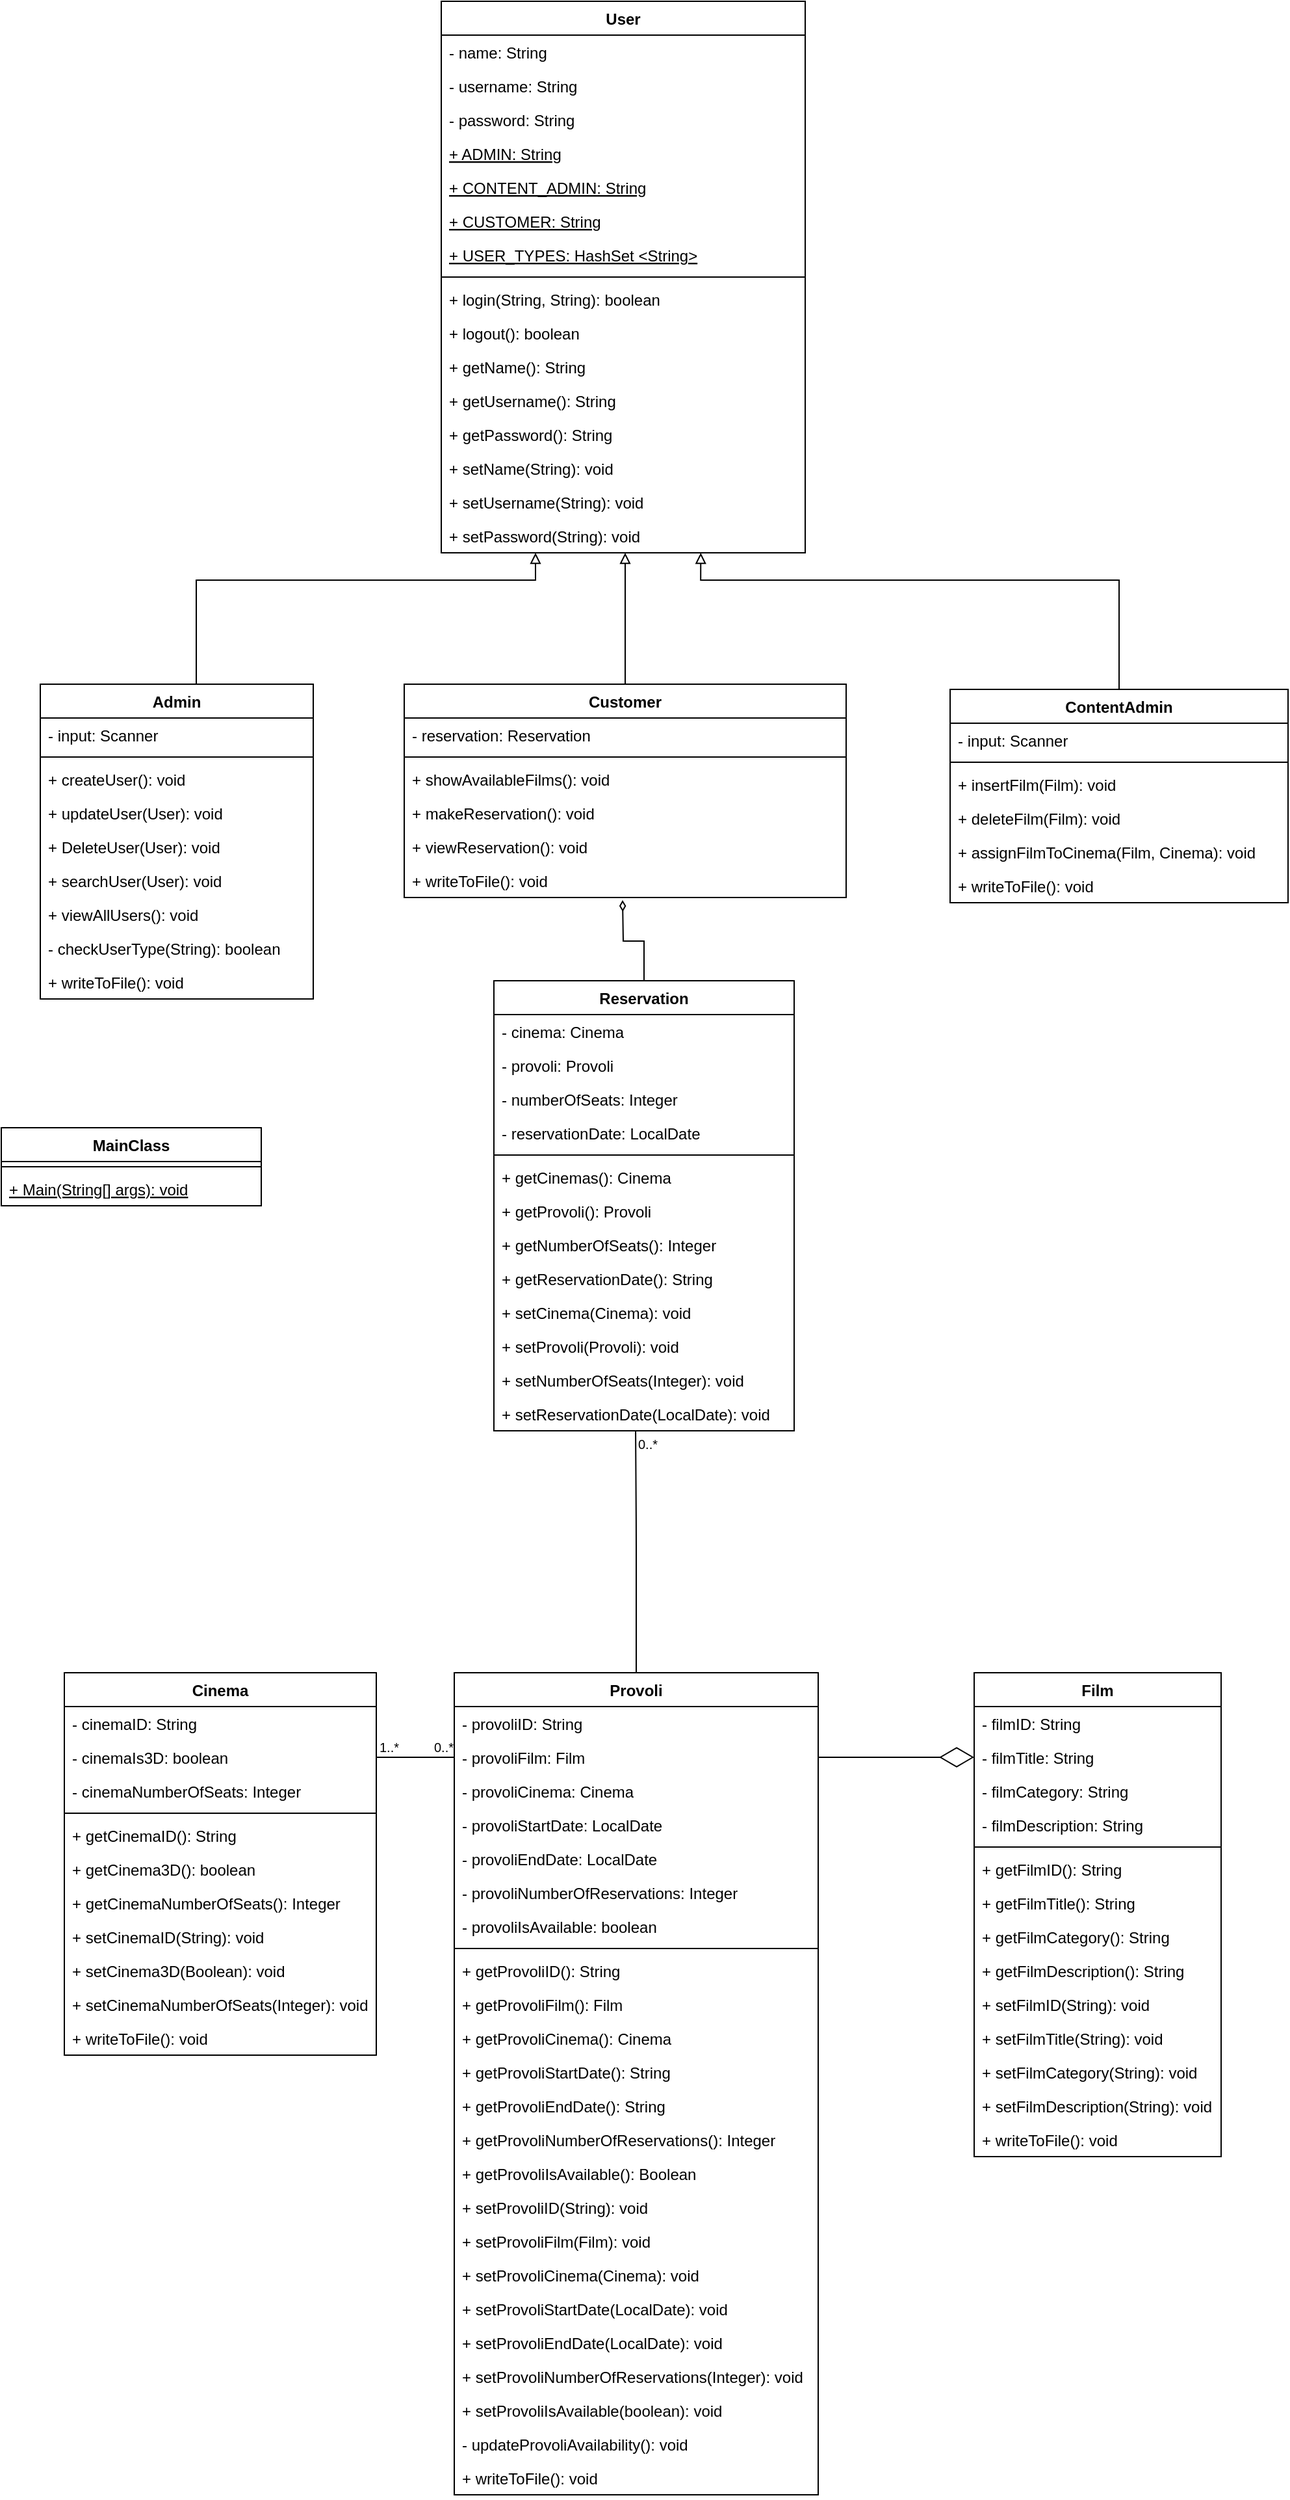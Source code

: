 <mxfile version="10.6.0" type="device"><diagram id="qwvoST2ncZO9OrBFlEd7" name="Page-1"><mxGraphModel dx="1394" dy="764" grid="1" gridSize="10" guides="1" tooltips="1" connect="1" arrows="1" fold="1" page="1" pageScale="1" pageWidth="1100" pageHeight="850" math="0" shadow="0"><root><mxCell id="0"/><mxCell id="1" parent="0"/><mxCell id="IVMaUXdnvYSou14HcgzQ-4" value="User" style="swimlane;fontStyle=1;align=center;verticalAlign=top;childLayout=stackLayout;horizontal=1;startSize=26;horizontalStack=0;resizeParent=1;resizeParentMax=0;resizeLast=0;collapsible=1;marginBottom=0;" parent="1" vertex="1"><mxGeometry x="408.5" y="9" width="280" height="424" as="geometry"/></mxCell><mxCell id="IVMaUXdnvYSou14HcgzQ-5" value="- name: String" style="text;strokeColor=none;fillColor=none;align=left;verticalAlign=top;spacingLeft=4;spacingRight=4;overflow=hidden;rotatable=0;points=[[0,0.5],[1,0.5]];portConstraint=eastwest;" parent="IVMaUXdnvYSou14HcgzQ-4" vertex="1"><mxGeometry y="26" width="280" height="26" as="geometry"/></mxCell><mxCell id="IVMaUXdnvYSou14HcgzQ-8" value="- username: String" style="text;strokeColor=none;fillColor=none;align=left;verticalAlign=top;spacingLeft=4;spacingRight=4;overflow=hidden;rotatable=0;points=[[0,0.5],[1,0.5]];portConstraint=eastwest;" parent="IVMaUXdnvYSou14HcgzQ-4" vertex="1"><mxGeometry y="52" width="280" height="26" as="geometry"/></mxCell><mxCell id="IVMaUXdnvYSou14HcgzQ-9" value="- password: String" style="text;strokeColor=none;fillColor=none;align=left;verticalAlign=top;spacingLeft=4;spacingRight=4;overflow=hidden;rotatable=0;points=[[0,0.5],[1,0.5]];portConstraint=eastwest;" parent="IVMaUXdnvYSou14HcgzQ-4" vertex="1"><mxGeometry y="78" width="280" height="26" as="geometry"/></mxCell><mxCell id="fWXjDu-V77-RzSehtGlZ-1" value="+ ADMIN: String" style="text;strokeColor=none;fillColor=none;align=left;verticalAlign=top;spacingLeft=4;spacingRight=4;overflow=hidden;rotatable=0;points=[[0,0.5],[1,0.5]];portConstraint=eastwest;fontStyle=4" parent="IVMaUXdnvYSou14HcgzQ-4" vertex="1"><mxGeometry y="104" width="280" height="26" as="geometry"/></mxCell><mxCell id="fWXjDu-V77-RzSehtGlZ-4" value="+ CONTENT_ADMIN: String" style="text;strokeColor=none;fillColor=none;align=left;verticalAlign=top;spacingLeft=4;spacingRight=4;overflow=hidden;rotatable=0;points=[[0,0.5],[1,0.5]];portConstraint=eastwest;fontStyle=4" parent="IVMaUXdnvYSou14HcgzQ-4" vertex="1"><mxGeometry y="130" width="280" height="26" as="geometry"/></mxCell><mxCell id="fWXjDu-V77-RzSehtGlZ-5" value="+ CUSTOMER: String" style="text;strokeColor=none;fillColor=none;align=left;verticalAlign=top;spacingLeft=4;spacingRight=4;overflow=hidden;rotatable=0;points=[[0,0.5],[1,0.5]];portConstraint=eastwest;fontStyle=4" parent="IVMaUXdnvYSou14HcgzQ-4" vertex="1"><mxGeometry y="156" width="280" height="26" as="geometry"/></mxCell><mxCell id="fWXjDu-V77-RzSehtGlZ-6" value="+ USER_TYPES: HashSet &lt;String&gt;" style="text;strokeColor=none;fillColor=none;align=left;verticalAlign=top;spacingLeft=4;spacingRight=4;overflow=hidden;rotatable=0;points=[[0,0.5],[1,0.5]];portConstraint=eastwest;fontStyle=4" parent="IVMaUXdnvYSou14HcgzQ-4" vertex="1"><mxGeometry y="182" width="280" height="26" as="geometry"/></mxCell><mxCell id="IVMaUXdnvYSou14HcgzQ-6" value="" style="line;strokeWidth=1;fillColor=none;align=left;verticalAlign=middle;spacingTop=-1;spacingLeft=3;spacingRight=3;rotatable=0;labelPosition=right;points=[];portConstraint=eastwest;" parent="IVMaUXdnvYSou14HcgzQ-4" vertex="1"><mxGeometry y="208" width="280" height="8" as="geometry"/></mxCell><mxCell id="IVMaUXdnvYSou14HcgzQ-7" value="+ login(String, String): boolean" style="text;strokeColor=none;fillColor=none;align=left;verticalAlign=top;spacingLeft=4;spacingRight=4;overflow=hidden;rotatable=0;points=[[0,0.5],[1,0.5]];portConstraint=eastwest;" parent="IVMaUXdnvYSou14HcgzQ-4" vertex="1"><mxGeometry y="216" width="280" height="26" as="geometry"/></mxCell><mxCell id="IVMaUXdnvYSou14HcgzQ-10" value="+ logout(): boolean" style="text;strokeColor=none;fillColor=none;align=left;verticalAlign=top;spacingLeft=4;spacingRight=4;overflow=hidden;rotatable=0;points=[[0,0.5],[1,0.5]];portConstraint=eastwest;" parent="IVMaUXdnvYSou14HcgzQ-4" vertex="1"><mxGeometry y="242" width="280" height="26" as="geometry"/></mxCell><mxCell id="IVMaUXdnvYSou14HcgzQ-11" value="+ getName(): String" style="text;strokeColor=none;fillColor=none;align=left;verticalAlign=top;spacingLeft=4;spacingRight=4;overflow=hidden;rotatable=0;points=[[0,0.5],[1,0.5]];portConstraint=eastwest;" parent="IVMaUXdnvYSou14HcgzQ-4" vertex="1"><mxGeometry y="268" width="280" height="26" as="geometry"/></mxCell><mxCell id="IVMaUXdnvYSou14HcgzQ-12" value="+ getUsername(): String" style="text;strokeColor=none;fillColor=none;align=left;verticalAlign=top;spacingLeft=4;spacingRight=4;overflow=hidden;rotatable=0;points=[[0,0.5],[1,0.5]];portConstraint=eastwest;" parent="IVMaUXdnvYSou14HcgzQ-4" vertex="1"><mxGeometry y="294" width="280" height="26" as="geometry"/></mxCell><mxCell id="IVMaUXdnvYSou14HcgzQ-17" value="+ getPassword(): String" style="text;strokeColor=none;fillColor=none;align=left;verticalAlign=top;spacingLeft=4;spacingRight=4;overflow=hidden;rotatable=0;points=[[0,0.5],[1,0.5]];portConstraint=eastwest;" parent="IVMaUXdnvYSou14HcgzQ-4" vertex="1"><mxGeometry y="320" width="280" height="26" as="geometry"/></mxCell><mxCell id="IVMaUXdnvYSou14HcgzQ-18" value="+ setName(String): void" style="text;strokeColor=none;fillColor=none;align=left;verticalAlign=top;spacingLeft=4;spacingRight=4;overflow=hidden;rotatable=0;points=[[0,0.5],[1,0.5]];portConstraint=eastwest;" parent="IVMaUXdnvYSou14HcgzQ-4" vertex="1"><mxGeometry y="346" width="280" height="26" as="geometry"/></mxCell><mxCell id="IVMaUXdnvYSou14HcgzQ-24" value="+ setUsername(String): void" style="text;strokeColor=none;fillColor=none;align=left;verticalAlign=top;spacingLeft=4;spacingRight=4;overflow=hidden;rotatable=0;points=[[0,0.5],[1,0.5]];portConstraint=eastwest;" parent="IVMaUXdnvYSou14HcgzQ-4" vertex="1"><mxGeometry y="372" width="280" height="26" as="geometry"/></mxCell><mxCell id="IVMaUXdnvYSou14HcgzQ-25" value="+ setPassword(String): void" style="text;strokeColor=none;fillColor=none;align=left;verticalAlign=top;spacingLeft=4;spacingRight=4;overflow=hidden;rotatable=0;points=[[0,0.5],[1,0.5]];portConstraint=eastwest;" parent="IVMaUXdnvYSou14HcgzQ-4" vertex="1"><mxGeometry y="398" width="280" height="26" as="geometry"/></mxCell><mxCell id="IVMaUXdnvYSou14HcgzQ-60" style="edgeStyle=orthogonalEdgeStyle;rounded=0;orthogonalLoop=1;jettySize=auto;html=1;exitX=0.5;exitY=0;exitDx=0;exitDy=0;endArrow=block;endFill=0;fontSize=100;" parent="1" source="IVMaUXdnvYSou14HcgzQ-26" target="IVMaUXdnvYSou14HcgzQ-4" edge="1"><mxGeometry relative="1" as="geometry"><Array as="points"><mxPoint x="550" y="466"/><mxPoint x="550" y="466"/></Array></mxGeometry></mxCell><mxCell id="IVMaUXdnvYSou14HcgzQ-26" value="Customer" style="swimlane;fontStyle=1;align=center;verticalAlign=top;childLayout=stackLayout;horizontal=1;startSize=26;horizontalStack=0;resizeParent=1;resizeParentMax=0;resizeLast=0;collapsible=1;marginBottom=0;" parent="1" vertex="1"><mxGeometry x="380" y="534" width="340" height="164" as="geometry"/></mxCell><mxCell id="IVMaUXdnvYSou14HcgzQ-27" value="- reservation: Reservation" style="text;strokeColor=none;fillColor=none;align=left;verticalAlign=top;spacingLeft=4;spacingRight=4;overflow=hidden;rotatable=0;points=[[0,0.5],[1,0.5]];portConstraint=eastwest;" parent="IVMaUXdnvYSou14HcgzQ-26" vertex="1"><mxGeometry y="26" width="340" height="26" as="geometry"/></mxCell><mxCell id="IVMaUXdnvYSou14HcgzQ-28" value="" style="line;strokeWidth=1;fillColor=none;align=left;verticalAlign=middle;spacingTop=-1;spacingLeft=3;spacingRight=3;rotatable=0;labelPosition=right;points=[];portConstraint=eastwest;" parent="IVMaUXdnvYSou14HcgzQ-26" vertex="1"><mxGeometry y="52" width="340" height="8" as="geometry"/></mxCell><mxCell id="IVMaUXdnvYSou14HcgzQ-29" value="+ showAvailableFilms(): void" style="text;strokeColor=none;fillColor=none;align=left;verticalAlign=top;spacingLeft=4;spacingRight=4;overflow=hidden;rotatable=0;points=[[0,0.5],[1,0.5]];portConstraint=eastwest;" parent="IVMaUXdnvYSou14HcgzQ-26" vertex="1"><mxGeometry y="60" width="340" height="26" as="geometry"/></mxCell><mxCell id="IVMaUXdnvYSou14HcgzQ-36" value="+ makeReservation(): void" style="text;strokeColor=none;fillColor=none;align=left;verticalAlign=top;spacingLeft=4;spacingRight=4;overflow=hidden;rotatable=0;points=[[0,0.5],[1,0.5]];portConstraint=eastwest;" parent="IVMaUXdnvYSou14HcgzQ-26" vertex="1"><mxGeometry y="86" width="340" height="26" as="geometry"/></mxCell><mxCell id="IVMaUXdnvYSou14HcgzQ-37" value="+ viewReservation(): void" style="text;strokeColor=none;fillColor=none;align=left;verticalAlign=top;spacingLeft=4;spacingRight=4;overflow=hidden;rotatable=0;points=[[0,0.5],[1,0.5]];portConstraint=eastwest;" parent="IVMaUXdnvYSou14HcgzQ-26" vertex="1"><mxGeometry y="112" width="340" height="26" as="geometry"/></mxCell><mxCell id="fWXjDu-V77-RzSehtGlZ-41" value="+ writeToFile(): void" style="text;strokeColor=none;fillColor=none;align=left;verticalAlign=top;spacingLeft=4;spacingRight=4;overflow=hidden;rotatable=0;points=[[0,0.5],[1,0.5]];portConstraint=eastwest;" parent="IVMaUXdnvYSou14HcgzQ-26" vertex="1"><mxGeometry y="138" width="340" height="26" as="geometry"/></mxCell><mxCell id="fWXjDu-V77-RzSehtGlZ-29" style="edgeStyle=orthogonalEdgeStyle;rounded=0;orthogonalLoop=1;jettySize=auto;html=1;exitX=0.5;exitY=0;exitDx=0;exitDy=0;entryX=0.713;entryY=1;entryDx=0;entryDy=0;entryPerimeter=0;endArrow=block;endFill=0;" parent="1" source="IVMaUXdnvYSou14HcgzQ-38" target="IVMaUXdnvYSou14HcgzQ-25" edge="1"><mxGeometry relative="1" as="geometry"><Array as="points"><mxPoint x="930" y="454"/><mxPoint x="608" y="454"/></Array></mxGeometry></mxCell><mxCell id="IVMaUXdnvYSou14HcgzQ-38" value="ContentAdmin" style="swimlane;fontStyle=1;align=center;verticalAlign=top;childLayout=stackLayout;horizontal=1;startSize=26;horizontalStack=0;resizeParent=1;resizeParentMax=0;resizeLast=0;collapsible=1;marginBottom=0;" parent="1" vertex="1"><mxGeometry x="800" y="538" width="260" height="164" as="geometry"/></mxCell><mxCell id="fWXjDu-V77-RzSehtGlZ-14" value="- input: Scanner" style="text;strokeColor=none;fillColor=none;align=left;verticalAlign=top;spacingLeft=4;spacingRight=4;overflow=hidden;rotatable=0;points=[[0,0.5],[1,0.5]];portConstraint=eastwest;" parent="IVMaUXdnvYSou14HcgzQ-38" vertex="1"><mxGeometry y="26" width="260" height="26" as="geometry"/></mxCell><mxCell id="IVMaUXdnvYSou14HcgzQ-40" value="" style="line;strokeWidth=1;fillColor=none;align=left;verticalAlign=middle;spacingTop=-1;spacingLeft=3;spacingRight=3;rotatable=0;labelPosition=right;points=[];portConstraint=eastwest;" parent="IVMaUXdnvYSou14HcgzQ-38" vertex="1"><mxGeometry y="52" width="260" height="8" as="geometry"/></mxCell><mxCell id="IVMaUXdnvYSou14HcgzQ-41" value="+ insertFilm(Film): void" style="text;strokeColor=none;fillColor=none;align=left;verticalAlign=top;spacingLeft=4;spacingRight=4;overflow=hidden;rotatable=0;points=[[0,0.5],[1,0.5]];portConstraint=eastwest;" parent="IVMaUXdnvYSou14HcgzQ-38" vertex="1"><mxGeometry y="60" width="260" height="26" as="geometry"/></mxCell><mxCell id="IVMaUXdnvYSou14HcgzQ-42" value="+ deleteFilm(Film): void" style="text;strokeColor=none;fillColor=none;align=left;verticalAlign=top;spacingLeft=4;spacingRight=4;overflow=hidden;rotatable=0;points=[[0,0.5],[1,0.5]];portConstraint=eastwest;" parent="IVMaUXdnvYSou14HcgzQ-38" vertex="1"><mxGeometry y="86" width="260" height="26" as="geometry"/></mxCell><mxCell id="IVMaUXdnvYSou14HcgzQ-43" value="+ assignFilmToCinema(Film, Cinema): void" style="text;strokeColor=none;fillColor=none;align=left;verticalAlign=top;spacingLeft=4;spacingRight=4;overflow=hidden;rotatable=0;points=[[0,0.5],[1,0.5]];portConstraint=eastwest;" parent="IVMaUXdnvYSou14HcgzQ-38" vertex="1"><mxGeometry y="112" width="260" height="26" as="geometry"/></mxCell><mxCell id="fWXjDu-V77-RzSehtGlZ-42" value="+ writeToFile(): void" style="text;strokeColor=none;fillColor=none;align=left;verticalAlign=top;spacingLeft=4;spacingRight=4;overflow=hidden;rotatable=0;points=[[0,0.5],[1,0.5]];portConstraint=eastwest;" parent="IVMaUXdnvYSou14HcgzQ-38" vertex="1"><mxGeometry y="138" width="260" height="26" as="geometry"/></mxCell><mxCell id="IVMaUXdnvYSou14HcgzQ-62" style="edgeStyle=orthogonalEdgeStyle;rounded=0;orthogonalLoop=1;jettySize=auto;html=1;exitX=0.5;exitY=0;exitDx=0;exitDy=0;endArrow=block;endFill=0;fontSize=100;" parent="1" source="IVMaUXdnvYSou14HcgzQ-45" target="IVMaUXdnvYSou14HcgzQ-25" edge="1"><mxGeometry relative="1" as="geometry"><mxPoint x="481" y="403" as="targetPoint"/><Array as="points"><mxPoint x="220" y="534"/><mxPoint x="220" y="454"/><mxPoint x="481" y="454"/></Array></mxGeometry></mxCell><mxCell id="IVMaUXdnvYSou14HcgzQ-45" value="Admin" style="swimlane;fontStyle=1;align=center;verticalAlign=top;childLayout=stackLayout;horizontal=1;startSize=26;horizontalStack=0;resizeParent=1;resizeParentMax=0;resizeLast=0;collapsible=1;marginBottom=0;" parent="1" vertex="1"><mxGeometry x="100" y="534" width="210" height="242" as="geometry"/></mxCell><mxCell id="fWXjDu-V77-RzSehtGlZ-9" value="- input: Scanner" style="text;strokeColor=none;fillColor=none;align=left;verticalAlign=top;spacingLeft=4;spacingRight=4;overflow=hidden;rotatable=0;points=[[0,0.5],[1,0.5]];portConstraint=eastwest;" parent="IVMaUXdnvYSou14HcgzQ-45" vertex="1"><mxGeometry y="26" width="210" height="26" as="geometry"/></mxCell><mxCell id="IVMaUXdnvYSou14HcgzQ-47" value="" style="line;strokeWidth=1;fillColor=none;align=left;verticalAlign=middle;spacingTop=-1;spacingLeft=3;spacingRight=3;rotatable=0;labelPosition=right;points=[];portConstraint=eastwest;" parent="IVMaUXdnvYSou14HcgzQ-45" vertex="1"><mxGeometry y="52" width="210" height="8" as="geometry"/></mxCell><mxCell id="IVMaUXdnvYSou14HcgzQ-48" value="+ createUser(): void" style="text;strokeColor=none;fillColor=none;align=left;verticalAlign=top;spacingLeft=4;spacingRight=4;overflow=hidden;rotatable=0;points=[[0,0.5],[1,0.5]];portConstraint=eastwest;" parent="IVMaUXdnvYSou14HcgzQ-45" vertex="1"><mxGeometry y="60" width="210" height="26" as="geometry"/></mxCell><mxCell id="IVMaUXdnvYSou14HcgzQ-49" value="+ updateUser(User): void" style="text;strokeColor=none;fillColor=none;align=left;verticalAlign=top;spacingLeft=4;spacingRight=4;overflow=hidden;rotatable=0;points=[[0,0.5],[1,0.5]];portConstraint=eastwest;" parent="IVMaUXdnvYSou14HcgzQ-45" vertex="1"><mxGeometry y="86" width="210" height="26" as="geometry"/></mxCell><mxCell id="IVMaUXdnvYSou14HcgzQ-50" value="+ DeleteUser(User): void" style="text;strokeColor=none;fillColor=none;align=left;verticalAlign=top;spacingLeft=4;spacingRight=4;overflow=hidden;rotatable=0;points=[[0,0.5],[1,0.5]];portConstraint=eastwest;" parent="IVMaUXdnvYSou14HcgzQ-45" vertex="1"><mxGeometry y="112" width="210" height="26" as="geometry"/></mxCell><mxCell id="IVMaUXdnvYSou14HcgzQ-51" value="+ searchUser(User): void" style="text;strokeColor=none;fillColor=none;align=left;verticalAlign=top;spacingLeft=4;spacingRight=4;overflow=hidden;rotatable=0;points=[[0,0.5],[1,0.5]];portConstraint=eastwest;" parent="IVMaUXdnvYSou14HcgzQ-45" vertex="1"><mxGeometry y="138" width="210" height="26" as="geometry"/></mxCell><mxCell id="IVMaUXdnvYSou14HcgzQ-52" value="+ viewAllUsers(): void" style="text;strokeColor=none;fillColor=none;align=left;verticalAlign=top;spacingLeft=4;spacingRight=4;overflow=hidden;rotatable=0;points=[[0,0.5],[1,0.5]];portConstraint=eastwest;" parent="IVMaUXdnvYSou14HcgzQ-45" vertex="1"><mxGeometry y="164" width="210" height="26" as="geometry"/></mxCell><mxCell id="fWXjDu-V77-RzSehtGlZ-11" value="- checkUserType(String): boolean" style="text;strokeColor=none;fillColor=none;align=left;verticalAlign=top;spacingLeft=4;spacingRight=4;overflow=hidden;rotatable=0;points=[[0,0.5],[1,0.5]];portConstraint=eastwest;" parent="IVMaUXdnvYSou14HcgzQ-45" vertex="1"><mxGeometry y="190" width="210" height="26" as="geometry"/></mxCell><mxCell id="fWXjDu-V77-RzSehtGlZ-39" value="+ writeToFile(): void" style="text;strokeColor=none;fillColor=none;align=left;verticalAlign=top;spacingLeft=4;spacingRight=4;overflow=hidden;rotatable=0;points=[[0,0.5],[1,0.5]];portConstraint=eastwest;" parent="IVMaUXdnvYSou14HcgzQ-45" vertex="1"><mxGeometry y="216" width="210" height="26" as="geometry"/></mxCell><mxCell id="IVMaUXdnvYSou14HcgzQ-64" value="Film" style="swimlane;fontStyle=1;align=center;verticalAlign=top;childLayout=stackLayout;horizontal=1;startSize=26;horizontalStack=0;resizeParent=1;resizeParentMax=0;resizeLast=0;collapsible=1;marginBottom=0;fontSize=12;" parent="1" vertex="1"><mxGeometry x="818.5" y="1294" width="190" height="372" as="geometry"/></mxCell><mxCell id="IVMaUXdnvYSou14HcgzQ-65" value="- filmID: String" style="text;strokeColor=none;fillColor=none;align=left;verticalAlign=top;spacingLeft=4;spacingRight=4;overflow=hidden;rotatable=0;points=[[0,0.5],[1,0.5]];portConstraint=eastwest;" parent="IVMaUXdnvYSou14HcgzQ-64" vertex="1"><mxGeometry y="26" width="190" height="26" as="geometry"/></mxCell><mxCell id="IVMaUXdnvYSou14HcgzQ-69" value="- filmTitle: String" style="text;strokeColor=none;fillColor=none;align=left;verticalAlign=top;spacingLeft=4;spacingRight=4;overflow=hidden;rotatable=0;points=[[0,0.5],[1,0.5]];portConstraint=eastwest;" parent="IVMaUXdnvYSou14HcgzQ-64" vertex="1"><mxGeometry y="52" width="190" height="26" as="geometry"/></mxCell><mxCell id="IVMaUXdnvYSou14HcgzQ-70" value="- filmCategory: String" style="text;strokeColor=none;fillColor=none;align=left;verticalAlign=top;spacingLeft=4;spacingRight=4;overflow=hidden;rotatable=0;points=[[0,0.5],[1,0.5]];portConstraint=eastwest;" parent="IVMaUXdnvYSou14HcgzQ-64" vertex="1"><mxGeometry y="78" width="190" height="26" as="geometry"/></mxCell><mxCell id="IVMaUXdnvYSou14HcgzQ-71" value="- filmDescription: String" style="text;strokeColor=none;fillColor=none;align=left;verticalAlign=top;spacingLeft=4;spacingRight=4;overflow=hidden;rotatable=0;points=[[0,0.5],[1,0.5]];portConstraint=eastwest;" parent="IVMaUXdnvYSou14HcgzQ-64" vertex="1"><mxGeometry y="104" width="190" height="26" as="geometry"/></mxCell><mxCell id="IVMaUXdnvYSou14HcgzQ-66" value="" style="line;strokeWidth=1;fillColor=none;align=left;verticalAlign=middle;spacingTop=-1;spacingLeft=3;spacingRight=3;rotatable=0;labelPosition=right;points=[];portConstraint=eastwest;" parent="IVMaUXdnvYSou14HcgzQ-64" vertex="1"><mxGeometry y="130" width="190" height="8" as="geometry"/></mxCell><mxCell id="IVMaUXdnvYSou14HcgzQ-67" value="+ getFilmID(): String" style="text;strokeColor=none;fillColor=none;align=left;verticalAlign=top;spacingLeft=4;spacingRight=4;overflow=hidden;rotatable=0;points=[[0,0.5],[1,0.5]];portConstraint=eastwest;" parent="IVMaUXdnvYSou14HcgzQ-64" vertex="1"><mxGeometry y="138" width="190" height="26" as="geometry"/></mxCell><mxCell id="IVMaUXdnvYSou14HcgzQ-72" value="+ getFilmTitle(): String" style="text;strokeColor=none;fillColor=none;align=left;verticalAlign=top;spacingLeft=4;spacingRight=4;overflow=hidden;rotatable=0;points=[[0,0.5],[1,0.5]];portConstraint=eastwest;" parent="IVMaUXdnvYSou14HcgzQ-64" vertex="1"><mxGeometry y="164" width="190" height="26" as="geometry"/></mxCell><mxCell id="IVMaUXdnvYSou14HcgzQ-73" value="+ getFilmCategory(): String" style="text;strokeColor=none;fillColor=none;align=left;verticalAlign=top;spacingLeft=4;spacingRight=4;overflow=hidden;rotatable=0;points=[[0,0.5],[1,0.5]];portConstraint=eastwest;" parent="IVMaUXdnvYSou14HcgzQ-64" vertex="1"><mxGeometry y="190" width="190" height="26" as="geometry"/></mxCell><mxCell id="IVMaUXdnvYSou14HcgzQ-74" value="+ getFilmDescription(): String" style="text;strokeColor=none;fillColor=none;align=left;verticalAlign=top;spacingLeft=4;spacingRight=4;overflow=hidden;rotatable=0;points=[[0,0.5],[1,0.5]];portConstraint=eastwest;" parent="IVMaUXdnvYSou14HcgzQ-64" vertex="1"><mxGeometry y="216" width="190" height="26" as="geometry"/></mxCell><mxCell id="IVMaUXdnvYSou14HcgzQ-75" value="+ setFilmID(String): void" style="text;strokeColor=none;fillColor=none;align=left;verticalAlign=top;spacingLeft=4;spacingRight=4;overflow=hidden;rotatable=0;points=[[0,0.5],[1,0.5]];portConstraint=eastwest;" parent="IVMaUXdnvYSou14HcgzQ-64" vertex="1"><mxGeometry y="242" width="190" height="26" as="geometry"/></mxCell><mxCell id="IVMaUXdnvYSou14HcgzQ-76" value="+ setFilmTitle(String): void" style="text;strokeColor=none;fillColor=none;align=left;verticalAlign=top;spacingLeft=4;spacingRight=4;overflow=hidden;rotatable=0;points=[[0,0.5],[1,0.5]];portConstraint=eastwest;" parent="IVMaUXdnvYSou14HcgzQ-64" vertex="1"><mxGeometry y="268" width="190" height="26" as="geometry"/></mxCell><mxCell id="IVMaUXdnvYSou14HcgzQ-77" value="+ setFilmCategory(String): void" style="text;strokeColor=none;fillColor=none;align=left;verticalAlign=top;spacingLeft=4;spacingRight=4;overflow=hidden;rotatable=0;points=[[0,0.5],[1,0.5]];portConstraint=eastwest;" parent="IVMaUXdnvYSou14HcgzQ-64" vertex="1"><mxGeometry y="294" width="190" height="26" as="geometry"/></mxCell><mxCell id="IVMaUXdnvYSou14HcgzQ-78" value="+ setFilmDescription(String): void" style="text;strokeColor=none;fillColor=none;align=left;verticalAlign=top;spacingLeft=4;spacingRight=4;overflow=hidden;rotatable=0;points=[[0,0.5],[1,0.5]];portConstraint=eastwest;" parent="IVMaUXdnvYSou14HcgzQ-64" vertex="1"><mxGeometry y="320" width="190" height="26" as="geometry"/></mxCell><mxCell id="fWXjDu-V77-RzSehtGlZ-36" value="+ writeToFile(): void" style="text;strokeColor=none;fillColor=none;align=left;verticalAlign=top;spacingLeft=4;spacingRight=4;overflow=hidden;rotatable=0;points=[[0,0.5],[1,0.5]];portConstraint=eastwest;" parent="IVMaUXdnvYSou14HcgzQ-64" vertex="1"><mxGeometry y="346" width="190" height="26" as="geometry"/></mxCell><mxCell id="IVMaUXdnvYSou14HcgzQ-85" value="Cinema" style="swimlane;fontStyle=1;align=center;verticalAlign=top;childLayout=stackLayout;horizontal=1;startSize=26;horizontalStack=0;resizeParent=1;resizeParentMax=0;resizeLast=0;collapsible=1;marginBottom=0;fontSize=12;" parent="1" vertex="1"><mxGeometry x="118.5" y="1294" width="240" height="294" as="geometry"/></mxCell><mxCell id="IVMaUXdnvYSou14HcgzQ-86" value="- cinemaID: String" style="text;strokeColor=none;fillColor=none;align=left;verticalAlign=top;spacingLeft=4;spacingRight=4;overflow=hidden;rotatable=0;points=[[0,0.5],[1,0.5]];portConstraint=eastwest;" parent="IVMaUXdnvYSou14HcgzQ-85" vertex="1"><mxGeometry y="26" width="240" height="26" as="geometry"/></mxCell><mxCell id="IVMaUXdnvYSou14HcgzQ-89" value="- cinemaIs3D: boolean" style="text;strokeColor=none;fillColor=none;align=left;verticalAlign=top;spacingLeft=4;spacingRight=4;overflow=hidden;rotatable=0;points=[[0,0.5],[1,0.5]];portConstraint=eastwest;" parent="IVMaUXdnvYSou14HcgzQ-85" vertex="1"><mxGeometry y="52" width="240" height="26" as="geometry"/></mxCell><mxCell id="IVMaUXdnvYSou14HcgzQ-90" value="- cinemaNumberOfSeats: Integer" style="text;strokeColor=none;fillColor=none;align=left;verticalAlign=top;spacingLeft=4;spacingRight=4;overflow=hidden;rotatable=0;points=[[0,0.5],[1,0.5]];portConstraint=eastwest;" parent="IVMaUXdnvYSou14HcgzQ-85" vertex="1"><mxGeometry y="78" width="240" height="26" as="geometry"/></mxCell><mxCell id="IVMaUXdnvYSou14HcgzQ-87" value="" style="line;strokeWidth=1;fillColor=none;align=left;verticalAlign=middle;spacingTop=-1;spacingLeft=3;spacingRight=3;rotatable=0;labelPosition=right;points=[];portConstraint=eastwest;" parent="IVMaUXdnvYSou14HcgzQ-85" vertex="1"><mxGeometry y="104" width="240" height="8" as="geometry"/></mxCell><mxCell id="IVMaUXdnvYSou14HcgzQ-88" value="+ getCinemaID(): String" style="text;strokeColor=none;fillColor=none;align=left;verticalAlign=top;spacingLeft=4;spacingRight=4;overflow=hidden;rotatable=0;points=[[0,0.5],[1,0.5]];portConstraint=eastwest;" parent="IVMaUXdnvYSou14HcgzQ-85" vertex="1"><mxGeometry y="112" width="240" height="26" as="geometry"/></mxCell><mxCell id="IVMaUXdnvYSou14HcgzQ-91" value="+ getCinema3D(): boolean" style="text;strokeColor=none;fillColor=none;align=left;verticalAlign=top;spacingLeft=4;spacingRight=4;overflow=hidden;rotatable=0;points=[[0,0.5],[1,0.5]];portConstraint=eastwest;" parent="IVMaUXdnvYSou14HcgzQ-85" vertex="1"><mxGeometry y="138" width="240" height="26" as="geometry"/></mxCell><mxCell id="IVMaUXdnvYSou14HcgzQ-92" value="+ getCinemaNumberOfSeats(): Integer" style="text;strokeColor=none;fillColor=none;align=left;verticalAlign=top;spacingLeft=4;spacingRight=4;overflow=hidden;rotatable=0;points=[[0,0.5],[1,0.5]];portConstraint=eastwest;" parent="IVMaUXdnvYSou14HcgzQ-85" vertex="1"><mxGeometry y="164" width="240" height="26" as="geometry"/></mxCell><mxCell id="IVMaUXdnvYSou14HcgzQ-93" value="+ setCinemaID(String): void" style="text;strokeColor=none;fillColor=none;align=left;verticalAlign=top;spacingLeft=4;spacingRight=4;overflow=hidden;rotatable=0;points=[[0,0.5],[1,0.5]];portConstraint=eastwest;" parent="IVMaUXdnvYSou14HcgzQ-85" vertex="1"><mxGeometry y="190" width="240" height="26" as="geometry"/></mxCell><mxCell id="IVMaUXdnvYSou14HcgzQ-94" value="+ setCinema3D(Boolean): void" style="text;strokeColor=none;fillColor=none;align=left;verticalAlign=top;spacingLeft=4;spacingRight=4;overflow=hidden;rotatable=0;points=[[0,0.5],[1,0.5]];portConstraint=eastwest;" parent="IVMaUXdnvYSou14HcgzQ-85" vertex="1"><mxGeometry y="216" width="240" height="26" as="geometry"/></mxCell><mxCell id="IVMaUXdnvYSou14HcgzQ-95" value="+ setCinemaNumberOfSeats(Integer): void" style="text;strokeColor=none;fillColor=none;align=left;verticalAlign=top;spacingLeft=4;spacingRight=4;overflow=hidden;rotatable=0;points=[[0,0.5],[1,0.5]];portConstraint=eastwest;" parent="IVMaUXdnvYSou14HcgzQ-85" vertex="1"><mxGeometry y="242" width="240" height="26" as="geometry"/></mxCell><mxCell id="fWXjDu-V77-RzSehtGlZ-38" value="+ writeToFile(): void" style="text;strokeColor=none;fillColor=none;align=left;verticalAlign=top;spacingLeft=4;spacingRight=4;overflow=hidden;rotatable=0;points=[[0,0.5],[1,0.5]];portConstraint=eastwest;" parent="IVMaUXdnvYSou14HcgzQ-85" vertex="1"><mxGeometry y="268" width="240" height="26" as="geometry"/></mxCell><mxCell id="IVMaUXdnvYSou14HcgzQ-98" value="Provoli" style="swimlane;fontStyle=1;align=center;verticalAlign=top;childLayout=stackLayout;horizontal=1;startSize=26;horizontalStack=0;resizeParent=1;resizeParentMax=0;resizeLast=0;collapsible=1;marginBottom=0;fontSize=12;" parent="1" vertex="1"><mxGeometry x="418.5" y="1294" width="280" height="632" as="geometry"/></mxCell><mxCell id="IVMaUXdnvYSou14HcgzQ-99" value="- provoliID: String" style="text;strokeColor=none;fillColor=none;align=left;verticalAlign=top;spacingLeft=4;spacingRight=4;overflow=hidden;rotatable=0;points=[[0,0.5],[1,0.5]];portConstraint=eastwest;" parent="IVMaUXdnvYSou14HcgzQ-98" vertex="1"><mxGeometry y="26" width="280" height="26" as="geometry"/></mxCell><mxCell id="IVMaUXdnvYSou14HcgzQ-102" value="- provoliFilm: Film" style="text;strokeColor=none;fillColor=none;align=left;verticalAlign=top;spacingLeft=4;spacingRight=4;overflow=hidden;rotatable=0;points=[[0,0.5],[1,0.5]];portConstraint=eastwest;" parent="IVMaUXdnvYSou14HcgzQ-98" vertex="1"><mxGeometry y="52" width="280" height="26" as="geometry"/></mxCell><mxCell id="IVMaUXdnvYSou14HcgzQ-103" value="- provoliCinema: Cinema" style="text;strokeColor=none;fillColor=none;align=left;verticalAlign=top;spacingLeft=4;spacingRight=4;overflow=hidden;rotatable=0;points=[[0,0.5],[1,0.5]];portConstraint=eastwest;" parent="IVMaUXdnvYSou14HcgzQ-98" vertex="1"><mxGeometry y="78" width="280" height="26" as="geometry"/></mxCell><mxCell id="IVMaUXdnvYSou14HcgzQ-104" value="- provoliStartDate: LocalDate" style="text;strokeColor=none;fillColor=none;align=left;verticalAlign=top;spacingLeft=4;spacingRight=4;overflow=hidden;rotatable=0;points=[[0,0.5],[1,0.5]];portConstraint=eastwest;" parent="IVMaUXdnvYSou14HcgzQ-98" vertex="1"><mxGeometry y="104" width="280" height="26" as="geometry"/></mxCell><mxCell id="IVMaUXdnvYSou14HcgzQ-105" value="- provoliEndDate: LocalDate" style="text;strokeColor=none;fillColor=none;align=left;verticalAlign=top;spacingLeft=4;spacingRight=4;overflow=hidden;rotatable=0;points=[[0,0.5],[1,0.5]];portConstraint=eastwest;" parent="IVMaUXdnvYSou14HcgzQ-98" vertex="1"><mxGeometry y="130" width="280" height="26" as="geometry"/></mxCell><mxCell id="IVMaUXdnvYSou14HcgzQ-106" value="- provoliNumberOfReservations: Integer" style="text;strokeColor=none;fillColor=none;align=left;verticalAlign=top;spacingLeft=4;spacingRight=4;overflow=hidden;rotatable=0;points=[[0,0.5],[1,0.5]];portConstraint=eastwest;" parent="IVMaUXdnvYSou14HcgzQ-98" vertex="1"><mxGeometry y="156" width="280" height="26" as="geometry"/></mxCell><mxCell id="IVMaUXdnvYSou14HcgzQ-107" value="- provoliIsAvailable: boolean" style="text;strokeColor=none;fillColor=none;align=left;verticalAlign=top;spacingLeft=4;spacingRight=4;overflow=hidden;rotatable=0;points=[[0,0.5],[1,0.5]];portConstraint=eastwest;" parent="IVMaUXdnvYSou14HcgzQ-98" vertex="1"><mxGeometry y="182" width="280" height="26" as="geometry"/></mxCell><mxCell id="IVMaUXdnvYSou14HcgzQ-100" value="" style="line;strokeWidth=1;fillColor=none;align=left;verticalAlign=middle;spacingTop=-1;spacingLeft=3;spacingRight=3;rotatable=0;labelPosition=right;points=[];portConstraint=eastwest;" parent="IVMaUXdnvYSou14HcgzQ-98" vertex="1"><mxGeometry y="208" width="280" height="8" as="geometry"/></mxCell><mxCell id="IVMaUXdnvYSou14HcgzQ-101" value="+ getProvoliID(): String" style="text;strokeColor=none;fillColor=none;align=left;verticalAlign=top;spacingLeft=4;spacingRight=4;overflow=hidden;rotatable=0;points=[[0,0.5],[1,0.5]];portConstraint=eastwest;" parent="IVMaUXdnvYSou14HcgzQ-98" vertex="1"><mxGeometry y="216" width="280" height="26" as="geometry"/></mxCell><mxCell id="IVMaUXdnvYSou14HcgzQ-108" value="+ getProvoliFilm(): Film" style="text;strokeColor=none;fillColor=none;align=left;verticalAlign=top;spacingLeft=4;spacingRight=4;overflow=hidden;rotatable=0;points=[[0,0.5],[1,0.5]];portConstraint=eastwest;" parent="IVMaUXdnvYSou14HcgzQ-98" vertex="1"><mxGeometry y="242" width="280" height="26" as="geometry"/></mxCell><mxCell id="IVMaUXdnvYSou14HcgzQ-109" value="+ getProvoliCinema(): Cinema" style="text;strokeColor=none;fillColor=none;align=left;verticalAlign=top;spacingLeft=4;spacingRight=4;overflow=hidden;rotatable=0;points=[[0,0.5],[1,0.5]];portConstraint=eastwest;" parent="IVMaUXdnvYSou14HcgzQ-98" vertex="1"><mxGeometry y="268" width="280" height="26" as="geometry"/></mxCell><mxCell id="IVMaUXdnvYSou14HcgzQ-110" value="+ getProvoliStartDate(): String" style="text;strokeColor=none;fillColor=none;align=left;verticalAlign=top;spacingLeft=4;spacingRight=4;overflow=hidden;rotatable=0;points=[[0,0.5],[1,0.5]];portConstraint=eastwest;" parent="IVMaUXdnvYSou14HcgzQ-98" vertex="1"><mxGeometry y="294" width="280" height="26" as="geometry"/></mxCell><mxCell id="IVMaUXdnvYSou14HcgzQ-111" value="+ getProvoliEndDate(): String" style="text;strokeColor=none;fillColor=none;align=left;verticalAlign=top;spacingLeft=4;spacingRight=4;overflow=hidden;rotatable=0;points=[[0,0.5],[1,0.5]];portConstraint=eastwest;" parent="IVMaUXdnvYSou14HcgzQ-98" vertex="1"><mxGeometry y="320" width="280" height="26" as="geometry"/></mxCell><mxCell id="IVMaUXdnvYSou14HcgzQ-112" value="+ getProvoliNumberOfReservations(): Integer" style="text;strokeColor=none;fillColor=none;align=left;verticalAlign=top;spacingLeft=4;spacingRight=4;overflow=hidden;rotatable=0;points=[[0,0.5],[1,0.5]];portConstraint=eastwest;" parent="IVMaUXdnvYSou14HcgzQ-98" vertex="1"><mxGeometry y="346" width="280" height="26" as="geometry"/></mxCell><mxCell id="IVMaUXdnvYSou14HcgzQ-113" value="+ getProvoliIsAvailable(): Boolean" style="text;strokeColor=none;fillColor=none;align=left;verticalAlign=top;spacingLeft=4;spacingRight=4;overflow=hidden;rotatable=0;points=[[0,0.5],[1,0.5]];portConstraint=eastwest;" parent="IVMaUXdnvYSou14HcgzQ-98" vertex="1"><mxGeometry y="372" width="280" height="26" as="geometry"/></mxCell><mxCell id="IVMaUXdnvYSou14HcgzQ-114" value="+ setProvoliID(String): void" style="text;strokeColor=none;fillColor=none;align=left;verticalAlign=top;spacingLeft=4;spacingRight=4;overflow=hidden;rotatable=0;points=[[0,0.5],[1,0.5]];portConstraint=eastwest;" parent="IVMaUXdnvYSou14HcgzQ-98" vertex="1"><mxGeometry y="398" width="280" height="26" as="geometry"/></mxCell><mxCell id="IVMaUXdnvYSou14HcgzQ-115" value="+ setProvoliFilm(Film): void" style="text;strokeColor=none;fillColor=none;align=left;verticalAlign=top;spacingLeft=4;spacingRight=4;overflow=hidden;rotatable=0;points=[[0,0.5],[1,0.5]];portConstraint=eastwest;" parent="IVMaUXdnvYSou14HcgzQ-98" vertex="1"><mxGeometry y="424" width="280" height="26" as="geometry"/></mxCell><mxCell id="IVMaUXdnvYSou14HcgzQ-116" value="+ setProvoliCinema(Cinema): void" style="text;strokeColor=none;fillColor=none;align=left;verticalAlign=top;spacingLeft=4;spacingRight=4;overflow=hidden;rotatable=0;points=[[0,0.5],[1,0.5]];portConstraint=eastwest;" parent="IVMaUXdnvYSou14HcgzQ-98" vertex="1"><mxGeometry y="450" width="280" height="26" as="geometry"/></mxCell><mxCell id="IVMaUXdnvYSou14HcgzQ-117" value="+ setProvoliStartDate(LocalDate): void" style="text;strokeColor=none;fillColor=none;align=left;verticalAlign=top;spacingLeft=4;spacingRight=4;overflow=hidden;rotatable=0;points=[[0,0.5],[1,0.5]];portConstraint=eastwest;" parent="IVMaUXdnvYSou14HcgzQ-98" vertex="1"><mxGeometry y="476" width="280" height="26" as="geometry"/></mxCell><mxCell id="IVMaUXdnvYSou14HcgzQ-118" value="+ setProvoliEndDate(LocalDate): void" style="text;strokeColor=none;fillColor=none;align=left;verticalAlign=top;spacingLeft=4;spacingRight=4;overflow=hidden;rotatable=0;points=[[0,0.5],[1,0.5]];portConstraint=eastwest;" parent="IVMaUXdnvYSou14HcgzQ-98" vertex="1"><mxGeometry y="502" width="280" height="26" as="geometry"/></mxCell><mxCell id="IVMaUXdnvYSou14HcgzQ-119" value="+ setProvoliNumberOfReservations(Integer): void" style="text;strokeColor=none;fillColor=none;align=left;verticalAlign=top;spacingLeft=4;spacingRight=4;overflow=hidden;rotatable=0;points=[[0,0.5],[1,0.5]];portConstraint=eastwest;" parent="IVMaUXdnvYSou14HcgzQ-98" vertex="1"><mxGeometry y="528" width="280" height="26" as="geometry"/></mxCell><mxCell id="IVMaUXdnvYSou14HcgzQ-120" value="+ setProvoliIsAvailable(boolean): void" style="text;strokeColor=none;fillColor=none;align=left;verticalAlign=top;spacingLeft=4;spacingRight=4;overflow=hidden;rotatable=0;points=[[0,0.5],[1,0.5]];portConstraint=eastwest;" parent="IVMaUXdnvYSou14HcgzQ-98" vertex="1"><mxGeometry y="554" width="280" height="26" as="geometry"/></mxCell><mxCell id="fWXjDu-V77-RzSehtGlZ-43" value="- updateProvoliAvailability(): void" style="text;strokeColor=none;fillColor=none;align=left;verticalAlign=top;spacingLeft=4;spacingRight=4;overflow=hidden;rotatable=0;points=[[0,0.5],[1,0.5]];portConstraint=eastwest;" parent="IVMaUXdnvYSou14HcgzQ-98" vertex="1"><mxGeometry y="580" width="280" height="26" as="geometry"/></mxCell><mxCell id="fWXjDu-V77-RzSehtGlZ-37" value="+ writeToFile(): void" style="text;strokeColor=none;fillColor=none;align=left;verticalAlign=top;spacingLeft=4;spacingRight=4;overflow=hidden;rotatable=0;points=[[0,0.5],[1,0.5]];portConstraint=eastwest;" parent="IVMaUXdnvYSou14HcgzQ-98" vertex="1"><mxGeometry y="606" width="280" height="26" as="geometry"/></mxCell><mxCell id="IVMaUXdnvYSou14HcgzQ-121" value="MainClass" style="swimlane;fontStyle=1;align=center;verticalAlign=top;childLayout=stackLayout;horizontal=1;startSize=26;horizontalStack=0;resizeParent=1;resizeParentMax=0;resizeLast=0;collapsible=1;marginBottom=0;fontSize=12;" parent="1" vertex="1"><mxGeometry x="70" y="875" width="200" height="60" as="geometry"/></mxCell><mxCell id="IVMaUXdnvYSou14HcgzQ-123" value="" style="line;strokeWidth=1;fillColor=none;align=left;verticalAlign=middle;spacingTop=-1;spacingLeft=3;spacingRight=3;rotatable=0;labelPosition=right;points=[];portConstraint=eastwest;" parent="IVMaUXdnvYSou14HcgzQ-121" vertex="1"><mxGeometry y="26" width="200" height="8" as="geometry"/></mxCell><mxCell id="IVMaUXdnvYSou14HcgzQ-124" value="+ Main(String[] args): void" style="text;strokeColor=none;fillColor=none;align=left;verticalAlign=top;spacingLeft=4;spacingRight=4;overflow=hidden;rotatable=0;points=[[0,0.5],[1,0.5]];portConstraint=eastwest;fontStyle=4" parent="IVMaUXdnvYSou14HcgzQ-121" vertex="1"><mxGeometry y="34" width="200" height="26" as="geometry"/></mxCell><mxCell id="IVMaUXdnvYSou14HcgzQ-140" style="edgeStyle=orthogonalEdgeStyle;rounded=0;orthogonalLoop=1;jettySize=auto;html=1;exitX=0.5;exitY=0;exitDx=0;exitDy=0;endArrow=diamondThin;endFill=0;fontSize=12;" parent="1" source="IVMaUXdnvYSou14HcgzQ-125" edge="1"><mxGeometry relative="1" as="geometry"><mxPoint x="548" y="700" as="targetPoint"/></mxGeometry></mxCell><mxCell id="IVMaUXdnvYSou14HcgzQ-125" value="Reservation" style="swimlane;fontStyle=1;align=center;verticalAlign=top;childLayout=stackLayout;horizontal=1;startSize=26;horizontalStack=0;resizeParent=1;resizeParentMax=0;resizeLast=0;collapsible=1;marginBottom=0;fontSize=12;" parent="1" vertex="1"><mxGeometry x="449" y="762" width="231" height="346" as="geometry"/></mxCell><mxCell id="IVMaUXdnvYSou14HcgzQ-129" value="- cinema: Cinema" style="text;strokeColor=none;fillColor=none;align=left;verticalAlign=top;spacingLeft=4;spacingRight=4;overflow=hidden;rotatable=0;points=[[0,0.5],[1,0.5]];portConstraint=eastwest;" parent="IVMaUXdnvYSou14HcgzQ-125" vertex="1"><mxGeometry y="26" width="231" height="26" as="geometry"/></mxCell><mxCell id="IVMaUXdnvYSou14HcgzQ-130" value="- provoli: Provoli" style="text;strokeColor=none;fillColor=none;align=left;verticalAlign=top;spacingLeft=4;spacingRight=4;overflow=hidden;rotatable=0;points=[[0,0.5],[1,0.5]];portConstraint=eastwest;" parent="IVMaUXdnvYSou14HcgzQ-125" vertex="1"><mxGeometry y="52" width="231" height="26" as="geometry"/></mxCell><mxCell id="IVMaUXdnvYSou14HcgzQ-131" value="- numberOfSeats: Integer" style="text;strokeColor=none;fillColor=none;align=left;verticalAlign=top;spacingLeft=4;spacingRight=4;overflow=hidden;rotatable=0;points=[[0,0.5],[1,0.5]];portConstraint=eastwest;" parent="IVMaUXdnvYSou14HcgzQ-125" vertex="1"><mxGeometry y="78" width="231" height="26" as="geometry"/></mxCell><mxCell id="fWXjDu-V77-RzSehtGlZ-30" value="- reservationDate: LocalDate" style="text;strokeColor=none;fillColor=none;align=left;verticalAlign=top;spacingLeft=4;spacingRight=4;overflow=hidden;rotatable=0;points=[[0,0.5],[1,0.5]];portConstraint=eastwest;" parent="IVMaUXdnvYSou14HcgzQ-125" vertex="1"><mxGeometry y="104" width="231" height="26" as="geometry"/></mxCell><mxCell id="IVMaUXdnvYSou14HcgzQ-127" value="" style="line;strokeWidth=1;fillColor=none;align=left;verticalAlign=middle;spacingTop=-1;spacingLeft=3;spacingRight=3;rotatable=0;labelPosition=right;points=[];portConstraint=eastwest;" parent="IVMaUXdnvYSou14HcgzQ-125" vertex="1"><mxGeometry y="130" width="231" height="8" as="geometry"/></mxCell><mxCell id="IVMaUXdnvYSou14HcgzQ-132" value="+ getCinemas(): Cinema" style="text;strokeColor=none;fillColor=none;align=left;verticalAlign=top;spacingLeft=4;spacingRight=4;overflow=hidden;rotatable=0;points=[[0,0.5],[1,0.5]];portConstraint=eastwest;" parent="IVMaUXdnvYSou14HcgzQ-125" vertex="1"><mxGeometry y="138" width="231" height="26" as="geometry"/></mxCell><mxCell id="IVMaUXdnvYSou14HcgzQ-133" value="+ getProvoli(): Provoli" style="text;strokeColor=none;fillColor=none;align=left;verticalAlign=top;spacingLeft=4;spacingRight=4;overflow=hidden;rotatable=0;points=[[0,0.5],[1,0.5]];portConstraint=eastwest;" parent="IVMaUXdnvYSou14HcgzQ-125" vertex="1"><mxGeometry y="164" width="231" height="26" as="geometry"/></mxCell><mxCell id="IVMaUXdnvYSou14HcgzQ-134" value="+ getNumberOfSeats(): Integer" style="text;strokeColor=none;fillColor=none;align=left;verticalAlign=top;spacingLeft=4;spacingRight=4;overflow=hidden;rotatable=0;points=[[0,0.5],[1,0.5]];portConstraint=eastwest;" parent="IVMaUXdnvYSou14HcgzQ-125" vertex="1"><mxGeometry y="190" width="231" height="26" as="geometry"/></mxCell><mxCell id="fWXjDu-V77-RzSehtGlZ-31" value="+ getReservationDate(): String" style="text;strokeColor=none;fillColor=none;align=left;verticalAlign=top;spacingLeft=4;spacingRight=4;overflow=hidden;rotatable=0;points=[[0,0.5],[1,0.5]];portConstraint=eastwest;" parent="IVMaUXdnvYSou14HcgzQ-125" vertex="1"><mxGeometry y="216" width="231" height="26" as="geometry"/></mxCell><mxCell id="IVMaUXdnvYSou14HcgzQ-136" value="+ setCinema(Cinema): void" style="text;strokeColor=none;fillColor=none;align=left;verticalAlign=top;spacingLeft=4;spacingRight=4;overflow=hidden;rotatable=0;points=[[0,0.5],[1,0.5]];portConstraint=eastwest;" parent="IVMaUXdnvYSou14HcgzQ-125" vertex="1"><mxGeometry y="242" width="231" height="26" as="geometry"/></mxCell><mxCell id="IVMaUXdnvYSou14HcgzQ-137" value="+ setProvoli(Provoli): void" style="text;strokeColor=none;fillColor=none;align=left;verticalAlign=top;spacingLeft=4;spacingRight=4;overflow=hidden;rotatable=0;points=[[0,0.5],[1,0.5]];portConstraint=eastwest;" parent="IVMaUXdnvYSou14HcgzQ-125" vertex="1"><mxGeometry y="268" width="231" height="26" as="geometry"/></mxCell><mxCell id="IVMaUXdnvYSou14HcgzQ-138" value="+ setNumberOfSeats(Integer): void" style="text;strokeColor=none;fillColor=none;align=left;verticalAlign=top;spacingLeft=4;spacingRight=4;overflow=hidden;rotatable=0;points=[[0,0.5],[1,0.5]];portConstraint=eastwest;" parent="IVMaUXdnvYSou14HcgzQ-125" vertex="1"><mxGeometry y="294" width="231" height="26" as="geometry"/></mxCell><mxCell id="fWXjDu-V77-RzSehtGlZ-32" value="+ setReservationDate(LocalDate): void" style="text;strokeColor=none;fillColor=none;align=left;verticalAlign=top;spacingLeft=4;spacingRight=4;overflow=hidden;rotatable=0;points=[[0,0.5],[1,0.5]];portConstraint=eastwest;" parent="IVMaUXdnvYSou14HcgzQ-125" vertex="1"><mxGeometry y="320" width="231" height="26" as="geometry"/></mxCell><mxCell id="IVMaUXdnvYSou14HcgzQ-148" value="" style="endArrow=none;html=1;edgeStyle=orthogonalEdgeStyle;fontSize=12;exitX=1;exitY=0.5;exitDx=0;exitDy=0;entryX=0;entryY=0.5;entryDx=0;entryDy=0;" parent="1" source="IVMaUXdnvYSou14HcgzQ-89" target="IVMaUXdnvYSou14HcgzQ-102" edge="1"><mxGeometry relative="1" as="geometry"><mxPoint x="378.5" y="1314" as="sourcePoint"/><mxPoint x="538.5" y="1314" as="targetPoint"/></mxGeometry></mxCell><mxCell id="IVMaUXdnvYSou14HcgzQ-149" value="1..*" style="resizable=0;html=1;align=left;verticalAlign=bottom;labelBackgroundColor=#ffffff;fontSize=10;" parent="IVMaUXdnvYSou14HcgzQ-148" connectable="0" vertex="1"><mxGeometry x="-1" relative="1" as="geometry"/></mxCell><mxCell id="IVMaUXdnvYSou14HcgzQ-150" value="0..*" style="resizable=0;html=1;align=right;verticalAlign=bottom;labelBackgroundColor=#ffffff;fontSize=10;" parent="IVMaUXdnvYSou14HcgzQ-148" connectable="0" vertex="1"><mxGeometry x="1" relative="1" as="geometry"/></mxCell><mxCell id="IVMaUXdnvYSou14HcgzQ-152" value="" style="endArrow=diamondThin;endFill=0;endSize=24;html=1;fontSize=12;exitX=1;exitY=0.5;exitDx=0;exitDy=0;entryX=0;entryY=0.5;entryDx=0;entryDy=0;" parent="1" source="IVMaUXdnvYSou14HcgzQ-102" target="IVMaUXdnvYSou14HcgzQ-69" edge="1"><mxGeometry width="160" relative="1" as="geometry"><mxPoint x="688.5" y="1254" as="sourcePoint"/><mxPoint x="848.5" y="1254" as="targetPoint"/></mxGeometry></mxCell><mxCell id="fWXjDu-V77-RzSehtGlZ-33" value="" style="endArrow=none;html=1;edgeStyle=orthogonalEdgeStyle;entryX=0.472;entryY=1;entryDx=0;entryDy=0;entryPerimeter=0;exitX=0.5;exitY=0;exitDx=0;exitDy=0;" parent="1" source="IVMaUXdnvYSou14HcgzQ-98" target="fWXjDu-V77-RzSehtGlZ-32" edge="1"><mxGeometry relative="1" as="geometry"><mxPoint x="400" y="1244" as="sourcePoint"/><mxPoint x="560" y="1244" as="targetPoint"/><Array as="points"><mxPoint x="558" y="1186"/><mxPoint x="558" y="1186"/></Array></mxGeometry></mxCell><mxCell id="fWXjDu-V77-RzSehtGlZ-34" value="0..*" style="resizable=0;html=1;align=left;verticalAlign=bottom;labelBackgroundColor=#ffffff;fontSize=10;" parent="fWXjDu-V77-RzSehtGlZ-33" connectable="0" vertex="1"><mxGeometry x="-1" relative="1" as="geometry"><mxPoint x="-0.5" y="-168" as="offset"/></mxGeometry></mxCell></root></mxGraphModel></diagram></mxfile>
